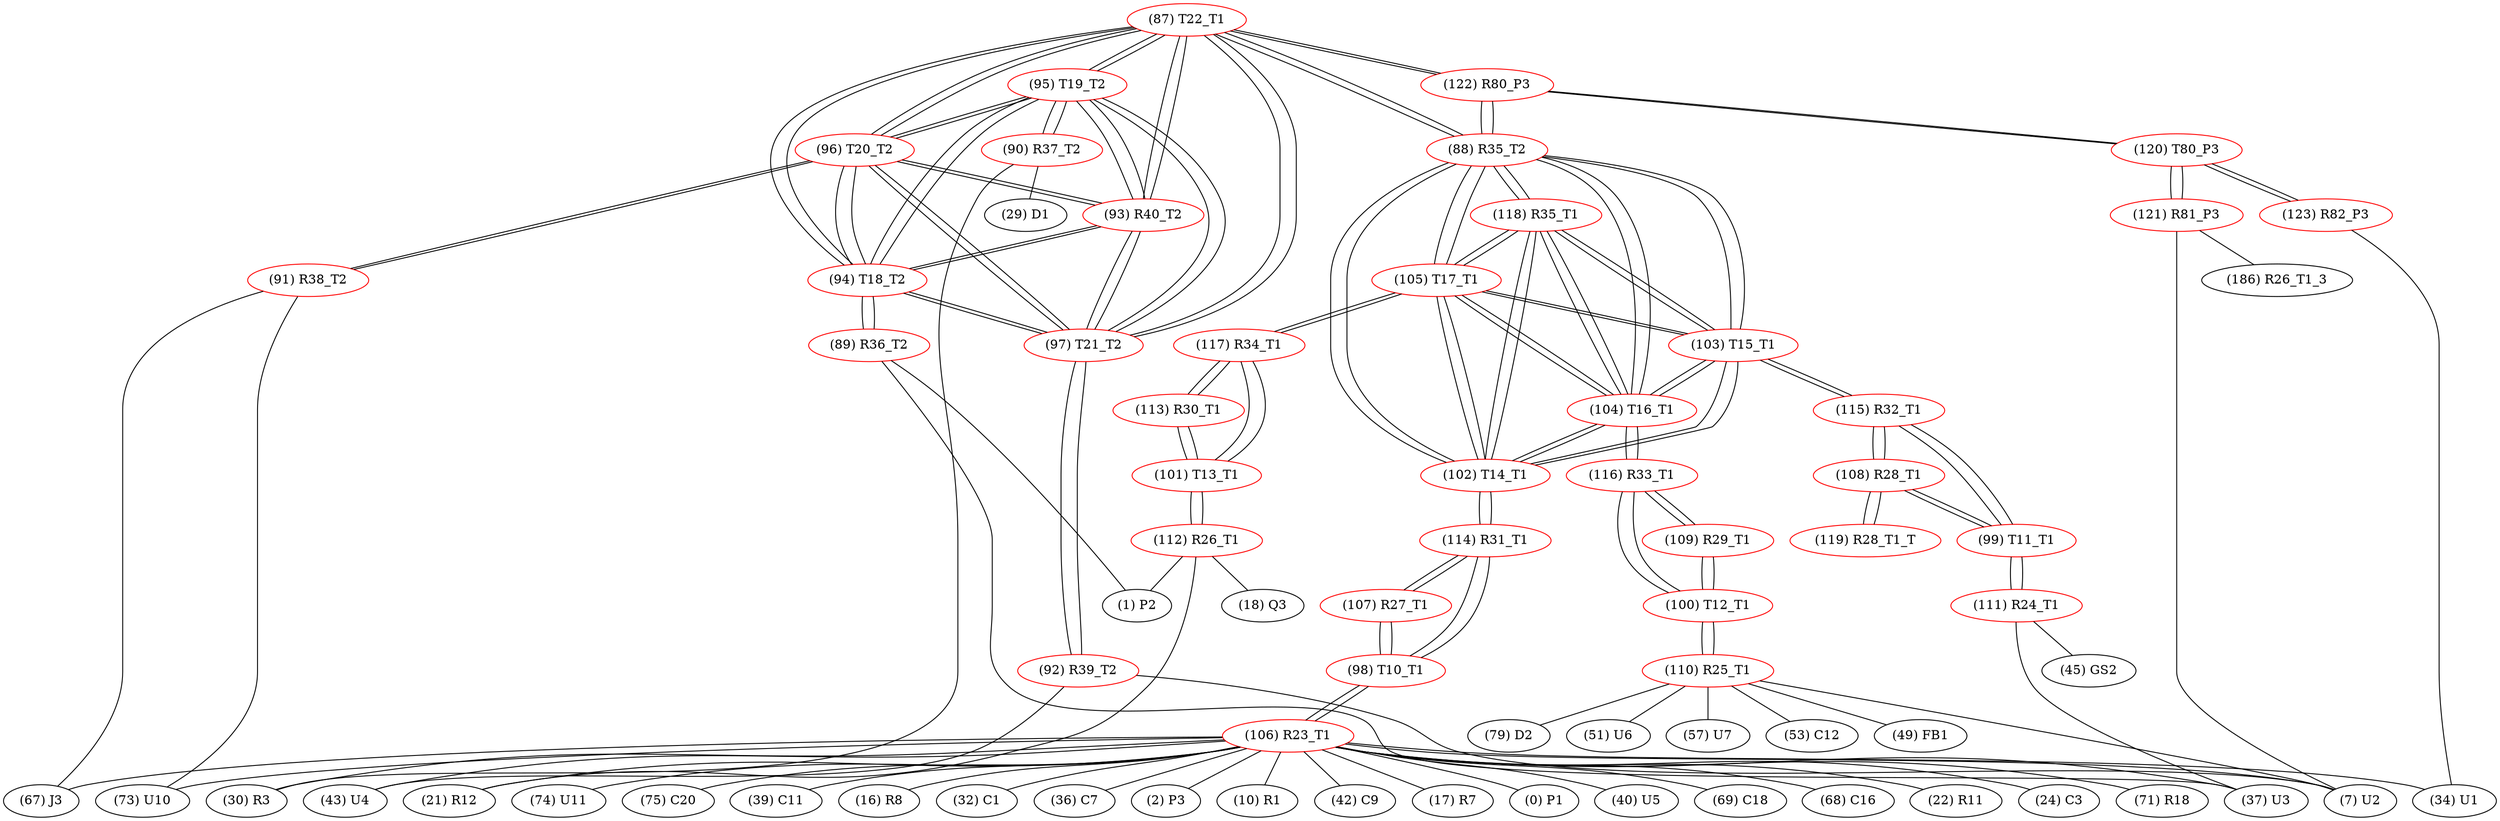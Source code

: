 graph {
	87 [label="(87) T22_T1" color=red]
	95 [label="(95) T19_T2"]
	96 [label="(96) T20_T2"]
	97 [label="(97) T21_T2"]
	94 [label="(94) T18_T2"]
	93 [label="(93) R40_T2"]
	122 [label="(122) R80_P3"]
	88 [label="(88) R35_T2"]
	88 [label="(88) R35_T2" color=red]
	103 [label="(103) T15_T1"]
	104 [label="(104) T16_T1"]
	102 [label="(102) T14_T1"]
	105 [label="(105) T17_T1"]
	118 [label="(118) R35_T1"]
	122 [label="(122) R80_P3"]
	87 [label="(87) T22_T1"]
	89 [label="(89) R36_T2" color=red]
	37 [label="(37) U3"]
	1 [label="(1) P2"]
	94 [label="(94) T18_T2"]
	90 [label="(90) R37_T2" color=red]
	29 [label="(29) D1"]
	30 [label="(30) R3"]
	95 [label="(95) T19_T2"]
	91 [label="(91) R38_T2" color=red]
	67 [label="(67) J3"]
	73 [label="(73) U10"]
	96 [label="(96) T20_T2"]
	92 [label="(92) R39_T2" color=red]
	43 [label="(43) U4"]
	7 [label="(7) U2"]
	97 [label="(97) T21_T2"]
	93 [label="(93) R40_T2" color=red]
	95 [label="(95) T19_T2"]
	96 [label="(96) T20_T2"]
	97 [label="(97) T21_T2"]
	87 [label="(87) T22_T1"]
	94 [label="(94) T18_T2"]
	94 [label="(94) T18_T2" color=red]
	95 [label="(95) T19_T2"]
	96 [label="(96) T20_T2"]
	97 [label="(97) T21_T2"]
	87 [label="(87) T22_T1"]
	93 [label="(93) R40_T2"]
	89 [label="(89) R36_T2"]
	95 [label="(95) T19_T2" color=red]
	96 [label="(96) T20_T2"]
	97 [label="(97) T21_T2"]
	87 [label="(87) T22_T1"]
	94 [label="(94) T18_T2"]
	93 [label="(93) R40_T2"]
	90 [label="(90) R37_T2"]
	96 [label="(96) T20_T2" color=red]
	95 [label="(95) T19_T2"]
	97 [label="(97) T21_T2"]
	87 [label="(87) T22_T1"]
	94 [label="(94) T18_T2"]
	93 [label="(93) R40_T2"]
	91 [label="(91) R38_T2"]
	97 [label="(97) T21_T2" color=red]
	95 [label="(95) T19_T2"]
	96 [label="(96) T20_T2"]
	87 [label="(87) T22_T1"]
	94 [label="(94) T18_T2"]
	93 [label="(93) R40_T2"]
	92 [label="(92) R39_T2"]
	98 [label="(98) T10_T1" color=red]
	106 [label="(106) R23_T1"]
	107 [label="(107) R27_T1"]
	114 [label="(114) R31_T1"]
	99 [label="(99) T11_T1" color=red]
	111 [label="(111) R24_T1"]
	115 [label="(115) R32_T1"]
	108 [label="(108) R28_T1"]
	100 [label="(100) T12_T1" color=red]
	116 [label="(116) R33_T1"]
	109 [label="(109) R29_T1"]
	110 [label="(110) R25_T1"]
	101 [label="(101) T13_T1" color=red]
	113 [label="(113) R30_T1"]
	117 [label="(117) R34_T1"]
	112 [label="(112) R26_T1"]
	102 [label="(102) T14_T1" color=red]
	103 [label="(103) T15_T1"]
	104 [label="(104) T16_T1"]
	105 [label="(105) T17_T1"]
	88 [label="(88) R35_T2"]
	118 [label="(118) R35_T1"]
	114 [label="(114) R31_T1"]
	103 [label="(103) T15_T1" color=red]
	104 [label="(104) T16_T1"]
	102 [label="(102) T14_T1"]
	105 [label="(105) T17_T1"]
	88 [label="(88) R35_T2"]
	118 [label="(118) R35_T1"]
	115 [label="(115) R32_T1"]
	104 [label="(104) T16_T1" color=red]
	103 [label="(103) T15_T1"]
	102 [label="(102) T14_T1"]
	105 [label="(105) T17_T1"]
	88 [label="(88) R35_T2"]
	118 [label="(118) R35_T1"]
	116 [label="(116) R33_T1"]
	105 [label="(105) T17_T1" color=red]
	103 [label="(103) T15_T1"]
	104 [label="(104) T16_T1"]
	102 [label="(102) T14_T1"]
	88 [label="(88) R35_T2"]
	118 [label="(118) R35_T1"]
	117 [label="(117) R34_T1"]
	106 [label="(106) R23_T1" color=red]
	30 [label="(30) R3"]
	69 [label="(69) C18"]
	73 [label="(73) U10"]
	68 [label="(68) C16"]
	67 [label="(67) J3"]
	21 [label="(21) R12"]
	22 [label="(22) R11"]
	24 [label="(24) C3"]
	71 [label="(71) R18"]
	74 [label="(74) U11"]
	75 [label="(75) C20"]
	39 [label="(39) C11"]
	7 [label="(7) U2"]
	37 [label="(37) U3"]
	16 [label="(16) R8"]
	32 [label="(32) C1"]
	34 [label="(34) U1"]
	36 [label="(36) C7"]
	2 [label="(2) P3"]
	43 [label="(43) U4"]
	10 [label="(10) R1"]
	42 [label="(42) C9"]
	17 [label="(17) R7"]
	0 [label="(0) P1"]
	40 [label="(40) U5"]
	98 [label="(98) T10_T1"]
	107 [label="(107) R27_T1" color=red]
	98 [label="(98) T10_T1"]
	114 [label="(114) R31_T1"]
	108 [label="(108) R28_T1" color=red]
	115 [label="(115) R32_T1"]
	99 [label="(99) T11_T1"]
	119 [label="(119) R28_T1_T"]
	109 [label="(109) R29_T1" color=red]
	116 [label="(116) R33_T1"]
	100 [label="(100) T12_T1"]
	110 [label="(110) R25_T1" color=red]
	57 [label="(57) U7"]
	53 [label="(53) C12"]
	49 [label="(49) FB1"]
	79 [label="(79) D2"]
	7 [label="(7) U2"]
	51 [label="(51) U6"]
	100 [label="(100) T12_T1"]
	111 [label="(111) R24_T1" color=red]
	37 [label="(37) U3"]
	45 [label="(45) GS2"]
	99 [label="(99) T11_T1"]
	112 [label="(112) R26_T1" color=red]
	21 [label="(21) R12"]
	1 [label="(1) P2"]
	18 [label="(18) Q3"]
	101 [label="(101) T13_T1"]
	113 [label="(113) R30_T1" color=red]
	117 [label="(117) R34_T1"]
	101 [label="(101) T13_T1"]
	114 [label="(114) R31_T1" color=red]
	107 [label="(107) R27_T1"]
	98 [label="(98) T10_T1"]
	102 [label="(102) T14_T1"]
	115 [label="(115) R32_T1" color=red]
	103 [label="(103) T15_T1"]
	99 [label="(99) T11_T1"]
	108 [label="(108) R28_T1"]
	116 [label="(116) R33_T1" color=red]
	104 [label="(104) T16_T1"]
	100 [label="(100) T12_T1"]
	109 [label="(109) R29_T1"]
	117 [label="(117) R34_T1" color=red]
	105 [label="(105) T17_T1"]
	113 [label="(113) R30_T1"]
	101 [label="(101) T13_T1"]
	118 [label="(118) R35_T1" color=red]
	103 [label="(103) T15_T1"]
	104 [label="(104) T16_T1"]
	102 [label="(102) T14_T1"]
	105 [label="(105) T17_T1"]
	88 [label="(88) R35_T2"]
	119 [label="(119) R28_T1_T" color=red]
	108 [label="(108) R28_T1"]
	120 [label="(120) T80_P3" color=red]
	121 [label="(121) R81_P3"]
	123 [label="(123) R82_P3"]
	122 [label="(122) R80_P3"]
	121 [label="(121) R81_P3" color=red]
	7 [label="(7) U2"]
	186 [label="(186) R26_T1_3"]
	120 [label="(120) T80_P3"]
	122 [label="(122) R80_P3" color=red]
	87 [label="(87) T22_T1"]
	88 [label="(88) R35_T2"]
	120 [label="(120) T80_P3"]
	123 [label="(123) R82_P3" color=red]
	34 [label="(34) U1"]
	120 [label="(120) T80_P3"]
	87 -- 95
	87 -- 96
	87 -- 97
	87 -- 94
	87 -- 93
	87 -- 122
	87 -- 88
	88 -- 103
	88 -- 104
	88 -- 102
	88 -- 105
	88 -- 118
	88 -- 122
	88 -- 87
	89 -- 37
	89 -- 1
	89 -- 94
	90 -- 29
	90 -- 30
	90 -- 95
	91 -- 67
	91 -- 73
	91 -- 96
	92 -- 43
	92 -- 7
	92 -- 97
	93 -- 95
	93 -- 96
	93 -- 97
	93 -- 87
	93 -- 94
	94 -- 95
	94 -- 96
	94 -- 97
	94 -- 87
	94 -- 93
	94 -- 89
	95 -- 96
	95 -- 97
	95 -- 87
	95 -- 94
	95 -- 93
	95 -- 90
	96 -- 95
	96 -- 97
	96 -- 87
	96 -- 94
	96 -- 93
	96 -- 91
	97 -- 95
	97 -- 96
	97 -- 87
	97 -- 94
	97 -- 93
	97 -- 92
	98 -- 106
	98 -- 107
	98 -- 114
	99 -- 111
	99 -- 115
	99 -- 108
	100 -- 116
	100 -- 109
	100 -- 110
	101 -- 113
	101 -- 117
	101 -- 112
	102 -- 103
	102 -- 104
	102 -- 105
	102 -- 88
	102 -- 118
	102 -- 114
	103 -- 104
	103 -- 102
	103 -- 105
	103 -- 88
	103 -- 118
	103 -- 115
	104 -- 103
	104 -- 102
	104 -- 105
	104 -- 88
	104 -- 118
	104 -- 116
	105 -- 103
	105 -- 104
	105 -- 102
	105 -- 88
	105 -- 118
	105 -- 117
	106 -- 30
	106 -- 69
	106 -- 73
	106 -- 68
	106 -- 67
	106 -- 21
	106 -- 22
	106 -- 24
	106 -- 71
	106 -- 74
	106 -- 75
	106 -- 39
	106 -- 7
	106 -- 37
	106 -- 16
	106 -- 32
	106 -- 34
	106 -- 36
	106 -- 2
	106 -- 43
	106 -- 10
	106 -- 42
	106 -- 17
	106 -- 0
	106 -- 40
	106 -- 98
	107 -- 98
	107 -- 114
	108 -- 115
	108 -- 99
	108 -- 119
	109 -- 116
	109 -- 100
	110 -- 57
	110 -- 53
	110 -- 49
	110 -- 79
	110 -- 7
	110 -- 51
	110 -- 100
	111 -- 37
	111 -- 45
	111 -- 99
	112 -- 21
	112 -- 1
	112 -- 18
	112 -- 101
	113 -- 117
	113 -- 101
	114 -- 107
	114 -- 98
	114 -- 102
	115 -- 103
	115 -- 99
	115 -- 108
	116 -- 104
	116 -- 100
	116 -- 109
	117 -- 105
	117 -- 113
	117 -- 101
	118 -- 103
	118 -- 104
	118 -- 102
	118 -- 105
	118 -- 88
	119 -- 108
	120 -- 121
	120 -- 123
	120 -- 122
	121 -- 7
	121 -- 186
	121 -- 120
	122 -- 87
	122 -- 88
	122 -- 120
	123 -- 34
	123 -- 120
}